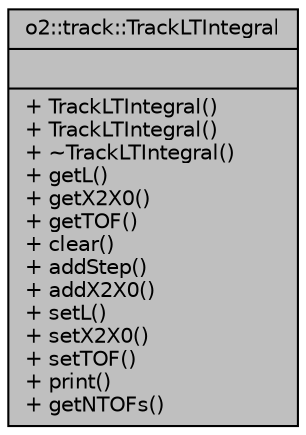 digraph "o2::track::TrackLTIntegral"
{
 // INTERACTIVE_SVG=YES
  bgcolor="transparent";
  edge [fontname="Helvetica",fontsize="10",labelfontname="Helvetica",labelfontsize="10"];
  node [fontname="Helvetica",fontsize="10",shape=record];
  Node1 [label="{o2::track::TrackLTIntegral\n||+ TrackLTIntegral()\l+ TrackLTIntegral()\l+ ~TrackLTIntegral()\l+ getL()\l+ getX2X0()\l+ getTOF()\l+ clear()\l+ addStep()\l+ addX2X0()\l+ setL()\l+ setX2X0()\l+ setTOF()\l+ print()\l+ getNTOFs()\l}",height=0.2,width=0.4,color="black", fillcolor="grey75", style="filled" fontcolor="black"];
}
